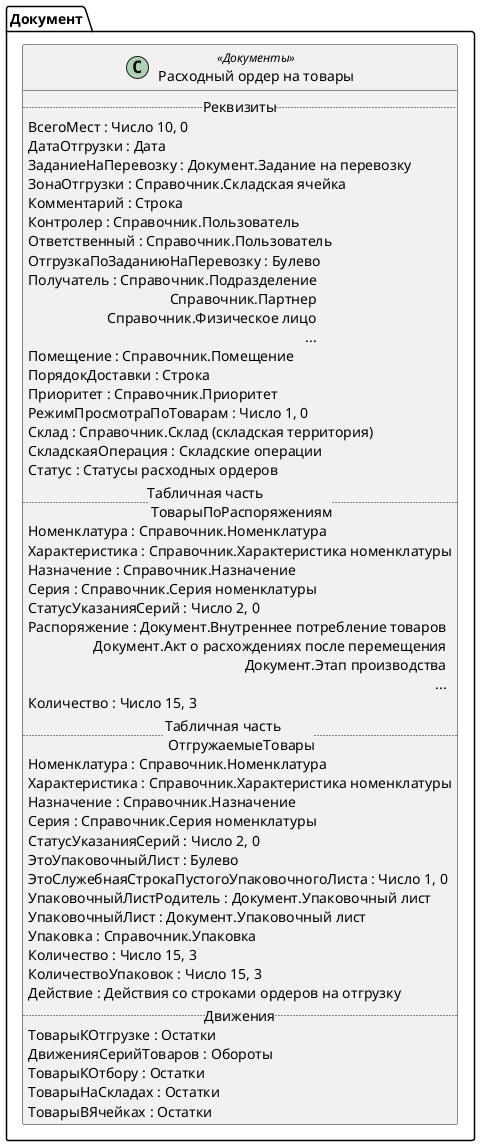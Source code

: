 ﻿@startuml РасходныйОрдерНаТовары
'!include templates.wsd
'..\include templates.wsd
class Документ.РасходныйОрдерНаТовары as "Расходный ордер на товары" <<Документы>>
{
..Реквизиты..
ВсегоМест : Число 10, 0
ДатаОтгрузки : Дата
ЗаданиеНаПеревозку : Документ.Задание на перевозку
ЗонаОтгрузки : Справочник.Складская ячейка
Комментарий : Строка
Контролер : Справочник.Пользователь
Ответственный : Справочник.Пользователь
ОтгрузкаПоЗаданиюНаПеревозку : Булево
Получатель : Справочник.Подразделение\rСправочник.Партнер\rСправочник.Физическое лицо\r...
Помещение : Справочник.Помещение
ПорядокДоставки : Строка
Приоритет : Справочник.Приоритет
РежимПросмотраПоТоварам : Число 1, 0
Склад : Справочник.Склад (складская территория)
СкладскаяОперация : Складские операции
Статус : Статусы расходных ордеров
..Табличная часть \n ТоварыПоРаспоряжениям..
Номенклатура : Справочник.Номенклатура
Характеристика : Справочник.Характеристика номенклатуры
Назначение : Справочник.Назначение
Серия : Справочник.Серия номенклатуры
СтатусУказанияСерий : Число 2, 0
Распоряжение : Документ.Внутреннее потребление товаров\rДокумент.Акт о расхождениях после перемещения\rДокумент.Этап производства\r...
Количество : Число 15, 3
..Табличная часть \n ОтгружаемыеТовары..
Номенклатура : Справочник.Номенклатура
Характеристика : Справочник.Характеристика номенклатуры
Назначение : Справочник.Назначение
Серия : Справочник.Серия номенклатуры
СтатусУказанияСерий : Число 2, 0
ЭтоУпаковочныйЛист : Булево
ЭтоСлужебнаяСтрокаПустогоУпаковочногоЛиста : Число 1, 0
УпаковочныйЛистРодитель : Документ.Упаковочный лист
УпаковочныйЛист : Документ.Упаковочный лист
Упаковка : Справочник.Упаковка
Количество : Число 15, 3
КоличествоУпаковок : Число 15, 3
Действие : Действия со строками ордеров на отгрузку
..Движения..
ТоварыКОтгрузке : Остатки
ДвиженияСерийТоваров : Обороты
ТоварыКОтбору : Остатки
ТоварыНаСкладах : Остатки
ТоварыВЯчейках : Остатки
}
@enduml
